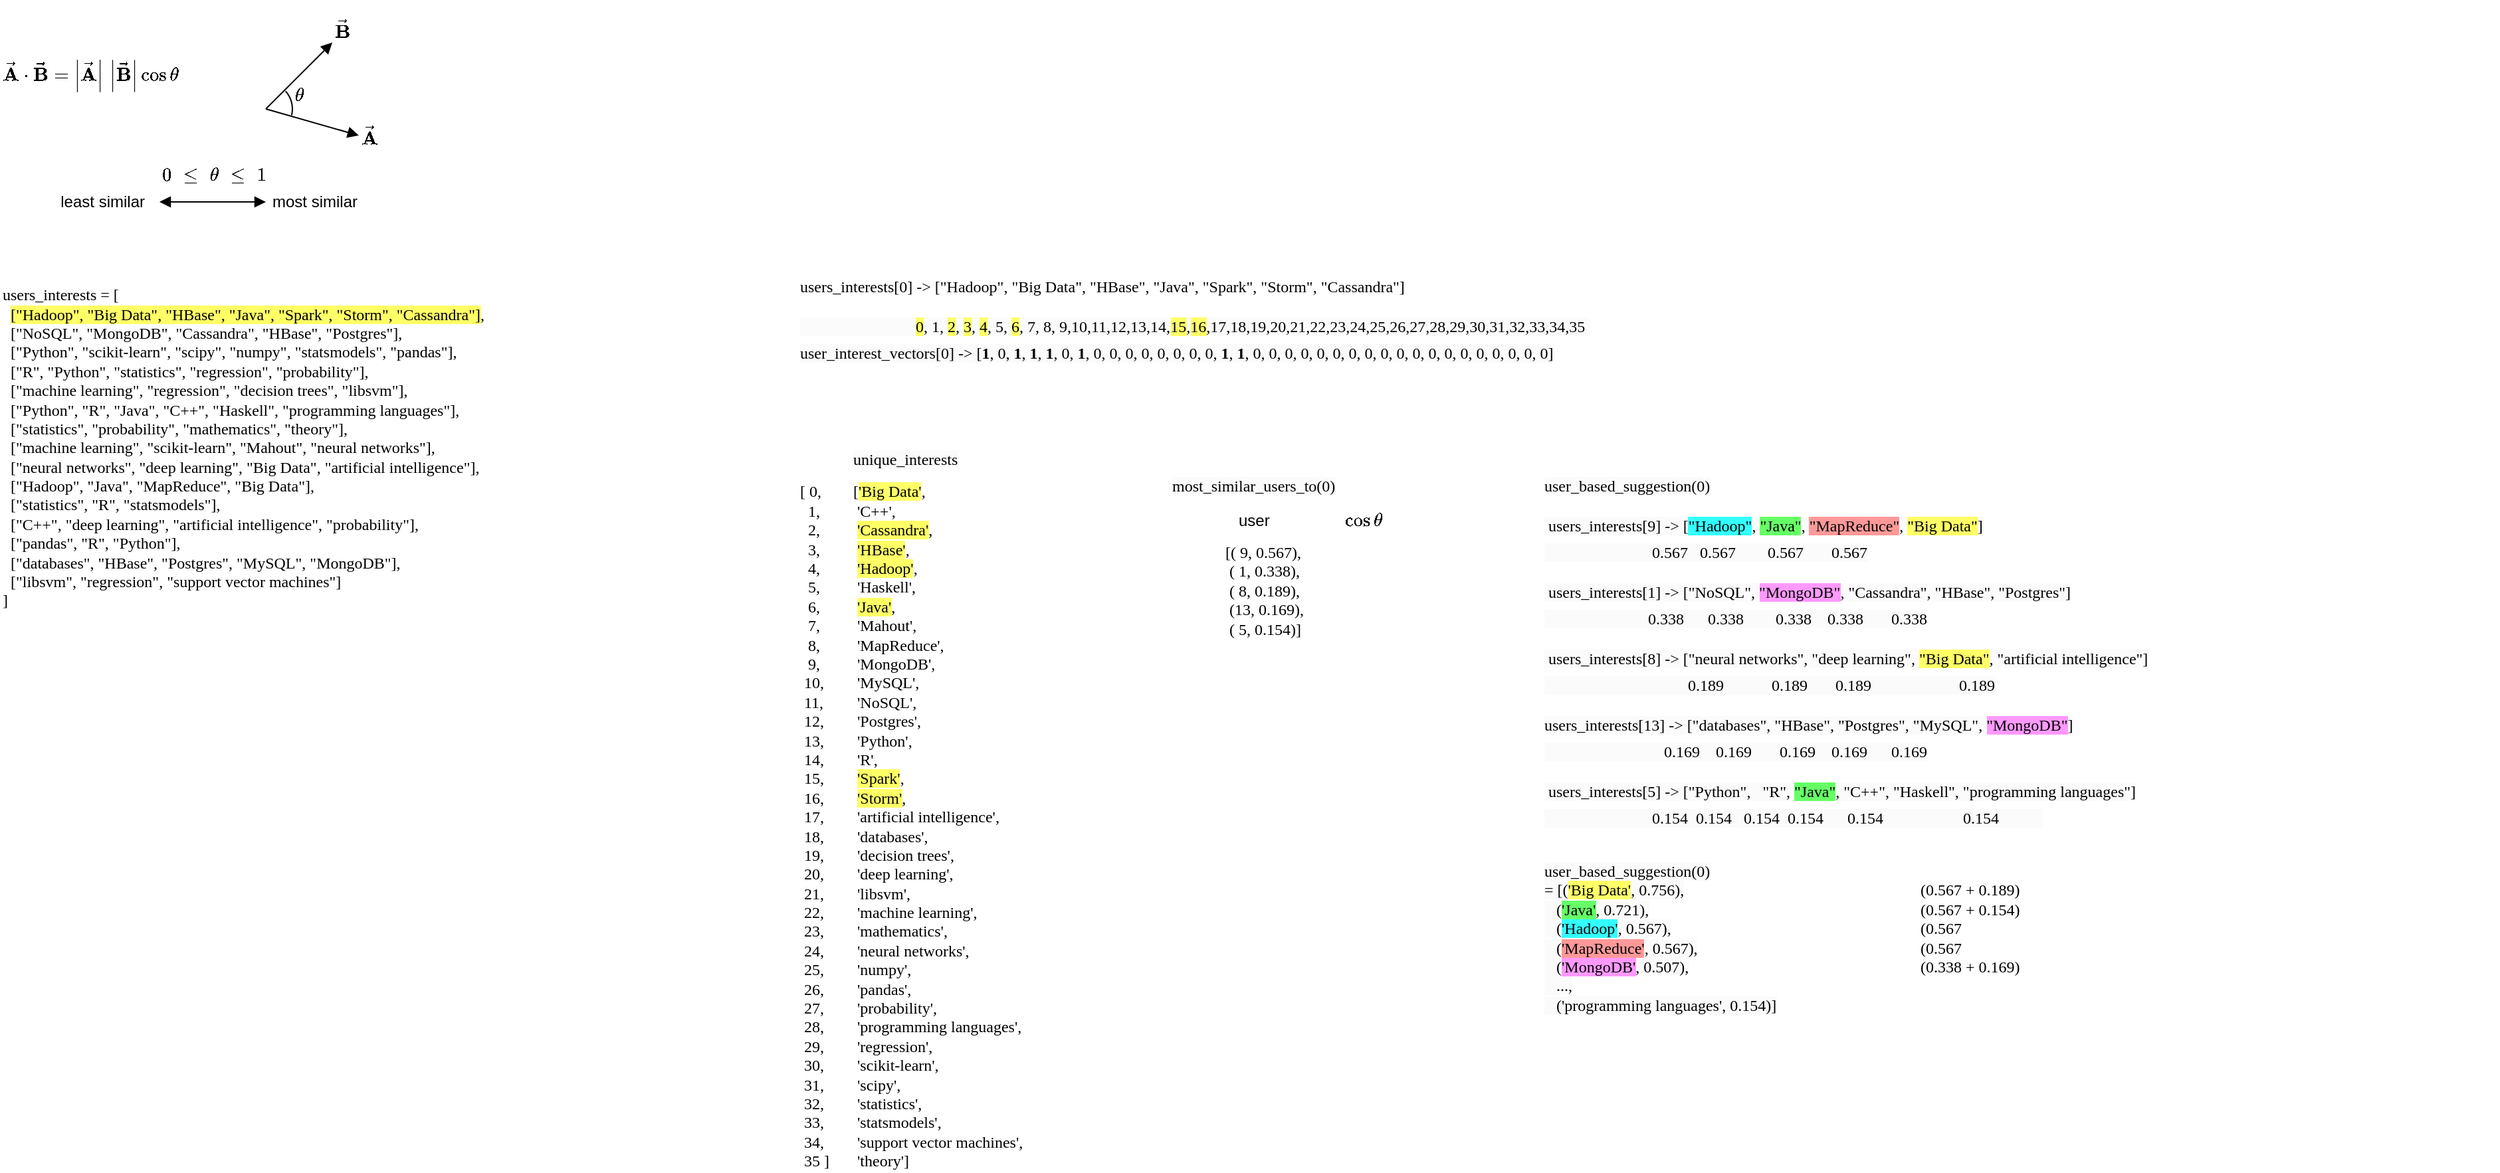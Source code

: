 <mxfile version="24.2.5" type="device">
  <diagram name="Page-1" id="ys5TVZ7v5XsKSyoQzVE-">
    <mxGraphModel dx="989" dy="1746" grid="1" gridSize="10" guides="1" tooltips="1" connect="1" arrows="1" fold="1" page="1" pageScale="1" pageWidth="827" pageHeight="1169" math="1" shadow="0">
      <root>
        <mxCell id="0" />
        <mxCell id="1" parent="0" />
        <mxCell id="va03gOYCG1l0plrIrzYN-1" value="\[&lt;br&gt;&amp;nbsp; \vec{\mathbf{A}}&amp;nbsp;\cdot \vec{\mathbf{B}}&lt;br&gt;&amp;nbsp; = \left|\vec{\mathbf{A}}\right| \,&lt;br&gt;&amp;nbsp; &amp;nbsp; &amp;nbsp;\left|\vec{\mathbf{B}}\right| \cos{\theta}&lt;br&gt;\]" style="text;html=1;align=left;verticalAlign=middle;rounded=0;" vertex="1" parent="1">
          <mxGeometry x="40" y="40" width="190" height="30" as="geometry" />
        </mxCell>
        <mxCell id="va03gOYCG1l0plrIrzYN-2" value="" style="endArrow=block;html=1;rounded=0;endFill=1;" edge="1" parent="1">
          <mxGeometry width="50" height="50" relative="1" as="geometry">
            <mxPoint x="240" y="80" as="sourcePoint" />
            <mxPoint x="290" y="30" as="targetPoint" />
          </mxGeometry>
        </mxCell>
        <mxCell id="va03gOYCG1l0plrIrzYN-3" value="" style="endArrow=block;html=1;rounded=0;endFill=1;" edge="1" parent="1">
          <mxGeometry width="50" height="50" relative="1" as="geometry">
            <mxPoint x="240" y="80" as="sourcePoint" />
            <mxPoint x="310" y="100" as="targetPoint" />
          </mxGeometry>
        </mxCell>
        <mxCell id="va03gOYCG1l0plrIrzYN-4" value="\[&lt;br&gt;&amp;nbsp; \vec{\mathbf{A}}&amp;nbsp;&lt;br&gt;\]" style="text;html=1;align=left;verticalAlign=middle;rounded=0;" vertex="1" parent="1">
          <mxGeometry x="310" y="90" width="20" height="20" as="geometry" />
        </mxCell>
        <mxCell id="va03gOYCG1l0plrIrzYN-5" value="\[&lt;br&gt;&amp;nbsp; \vec{\mathbf{B}}&amp;nbsp;&lt;br&gt;\]" style="text;html=1;align=left;verticalAlign=middle;rounded=0;" vertex="1" parent="1">
          <mxGeometry x="290" y="10" width="20" height="20" as="geometry" />
        </mxCell>
        <mxCell id="va03gOYCG1l0plrIrzYN-6" value="" style="verticalLabelPosition=bottom;verticalAlign=top;html=1;shape=mxgraph.basic.arc;startAngle=0.133;endAngle=0.288;" vertex="1" parent="1">
          <mxGeometry x="220" y="60" width="40" height="40" as="geometry" />
        </mxCell>
        <mxCell id="va03gOYCG1l0plrIrzYN-7" value="\[&lt;br&gt;&amp;nbsp; \theta&amp;nbsp;&lt;br&gt;\]" style="text;html=1;align=left;verticalAlign=middle;rounded=0;" vertex="1" parent="1">
          <mxGeometry x="260" y="60" width="10" height="20" as="geometry" />
        </mxCell>
        <mxCell id="va03gOYCG1l0plrIrzYN-8" value="\[&lt;br&gt;&amp;nbsp; 0 \,\,\leq \,\, \theta \,\, \leq \,\, 1&amp;nbsp;&lt;br&gt;\]" style="text;html=1;align=left;verticalAlign=middle;rounded=0;" vertex="1" parent="1">
          <mxGeometry x="160" y="120" width="70" height="20" as="geometry" />
        </mxCell>
        <mxCell id="va03gOYCG1l0plrIrzYN-10" value="" style="endArrow=block;html=1;rounded=0;endFill=1;startArrow=block;startFill=1;" edge="1" parent="1">
          <mxGeometry width="50" height="50" relative="1" as="geometry">
            <mxPoint x="160" y="150" as="sourcePoint" />
            <mxPoint x="240" y="150" as="targetPoint" />
          </mxGeometry>
        </mxCell>
        <mxCell id="va03gOYCG1l0plrIrzYN-11" value="least similar" style="text;html=1;align=right;verticalAlign=middle;rounded=0;" vertex="1" parent="1">
          <mxGeometry x="80" y="140" width="70" height="20" as="geometry" />
        </mxCell>
        <mxCell id="va03gOYCG1l0plrIrzYN-12" value="most similar" style="text;html=1;align=right;verticalAlign=middle;rounded=0;" vertex="1" parent="1">
          <mxGeometry x="240" y="140" width="70" height="20" as="geometry" />
        </mxCell>
        <mxCell id="va03gOYCG1l0plrIrzYN-14" value="&lt;div&gt;&lt;font face=&quot;Roboto Mono&quot;&gt;users_interests = [&lt;/font&gt;&lt;/div&gt;&lt;div&gt;&lt;font face=&quot;Roboto Mono&quot;&gt;&amp;nbsp; &lt;span style=&quot;background-color: rgb(255, 255, 102);&quot;&gt;[&quot;Hadoop&quot;, &quot;Big Data&quot;, &quot;HBase&quot;, &quot;Java&quot;, &quot;Spark&quot;, &quot;Storm&quot;, &quot;Cassandra&quot;]&lt;/span&gt;,&lt;/font&gt;&lt;/div&gt;&lt;div&gt;&lt;font face=&quot;Roboto Mono&quot;&gt;&amp;nbsp; [&quot;NoSQL&quot;, &quot;MongoDB&quot;, &quot;Cassandra&quot;, &quot;HBase&quot;, &quot;Postgres&quot;],&lt;/font&gt;&lt;/div&gt;&lt;div&gt;&lt;font face=&quot;Roboto Mono&quot;&gt;&amp;nbsp; [&quot;Python&quot;, &quot;scikit-learn&quot;, &quot;scipy&quot;, &quot;numpy&quot;, &quot;statsmodels&quot;, &quot;pandas&quot;],&lt;/font&gt;&lt;/div&gt;&lt;div&gt;&lt;font face=&quot;Roboto Mono&quot;&gt;&amp;nbsp; [&quot;R&quot;, &quot;Python&quot;, &quot;statistics&quot;, &quot;regression&quot;, &quot;probability&quot;],&lt;/font&gt;&lt;/div&gt;&lt;div&gt;&lt;font face=&quot;Roboto Mono&quot;&gt;&amp;nbsp; [&quot;machine learning&quot;, &quot;regression&quot;, &quot;decision trees&quot;, &quot;libsvm&quot;],&lt;/font&gt;&lt;/div&gt;&lt;div&gt;&lt;font face=&quot;Roboto Mono&quot;&gt;&amp;nbsp; [&quot;Python&quot;, &quot;R&quot;, &quot;Java&quot;, &quot;C++&quot;, &quot;Haskell&quot;, &quot;programming languages&quot;],&lt;/font&gt;&lt;/div&gt;&lt;div&gt;&lt;font face=&quot;Roboto Mono&quot;&gt;&amp;nbsp; [&quot;statistics&quot;, &quot;probability&quot;, &quot;mathematics&quot;, &quot;theory&quot;],&lt;/font&gt;&lt;/div&gt;&lt;div&gt;&lt;font face=&quot;Roboto Mono&quot;&gt;&amp;nbsp; [&quot;machine learning&quot;, &quot;scikit-learn&quot;, &quot;Mahout&quot;, &quot;neural networks&quot;],&lt;/font&gt;&lt;/div&gt;&lt;div&gt;&lt;font face=&quot;Roboto Mono&quot;&gt;&amp;nbsp; [&quot;neural networks&quot;, &quot;deep learning&quot;, &quot;Big Data&quot;, &quot;artificial intelligence&quot;],&lt;/font&gt;&lt;/div&gt;&lt;div&gt;&lt;font face=&quot;Roboto Mono&quot;&gt;&amp;nbsp; [&quot;Hadoop&quot;, &quot;Java&quot;, &quot;MapReduce&quot;, &quot;Big Data&quot;],&lt;/font&gt;&lt;/div&gt;&lt;div&gt;&lt;font face=&quot;Roboto Mono&quot;&gt;&amp;nbsp; [&quot;statistics&quot;, &quot;R&quot;, &quot;statsmodels&quot;],&lt;/font&gt;&lt;/div&gt;&lt;div&gt;&lt;font face=&quot;Roboto Mono&quot;&gt;&amp;nbsp; [&quot;C++&quot;, &quot;deep learning&quot;, &quot;artificial intelligence&quot;, &quot;probability&quot;],&lt;/font&gt;&lt;/div&gt;&lt;div&gt;&lt;font face=&quot;Roboto Mono&quot;&gt;&amp;nbsp; [&quot;pandas&quot;, &quot;R&quot;, &quot;Python&quot;],&lt;/font&gt;&lt;/div&gt;&lt;div&gt;&lt;font face=&quot;Roboto Mono&quot;&gt;&amp;nbsp; [&quot;databases&quot;, &quot;HBase&quot;, &quot;Postgres&quot;, &quot;MySQL&quot;, &quot;MongoDB&quot;],&lt;/font&gt;&lt;/div&gt;&lt;div&gt;&lt;font face=&quot;Roboto Mono&quot;&gt;&amp;nbsp; [&quot;libsvm&quot;, &quot;regression&quot;, &quot;support vector machines&quot;]&lt;/font&gt;&lt;/div&gt;&lt;div&gt;&lt;font face=&quot;Roboto Mono&quot;&gt;]&lt;/font&gt;&lt;/div&gt;" style="text;html=1;align=left;verticalAlign=middle;rounded=0;" vertex="1" parent="1">
          <mxGeometry x="40" y="200" width="570" height="270" as="geometry" />
        </mxCell>
        <mxCell id="va03gOYCG1l0plrIrzYN-15" value="&lt;div style=&quot;forced-color-adjust: none; color: rgb(0, 0, 0); font-family: Helvetica; font-size: 12px; font-style: normal; font-variant-ligatures: normal; font-variant-caps: normal; font-weight: 400; letter-spacing: normal; orphans: 2; text-align: left; text-indent: 0px; text-transform: none; widows: 2; word-spacing: 0px; -webkit-text-stroke-width: 0px; white-space: nowrap; text-decoration-thickness: initial; text-decoration-style: initial; text-decoration-color: initial;&quot;&gt;&lt;font face=&quot;Roboto Mono&quot; style=&quot;forced-color-adjust: none;&quot;&gt;users_interests[0] -&amp;gt; [&quot;Hadoop&quot;, &quot;Big Data&quot;, &quot;HBase&quot;, &quot;Java&quot;, &quot;Spark&quot;, &quot;Storm&quot;, &quot;Cassandra&quot;]&lt;/font&gt;&lt;/div&gt;" style="text;whiteSpace=wrap;html=1;" vertex="1" parent="1">
          <mxGeometry x="640" y="200" width="680" height="30" as="geometry" />
        </mxCell>
        <mxCell id="va03gOYCG1l0plrIrzYN-19" value="&lt;div&gt;[&lt;span style=&quot;background-color: rgb(255, 255, 102);&quot;&gt;&#39;Big Data&#39;&lt;/span&gt;,&lt;/div&gt;&lt;div&gt;&lt;span style=&quot;background-color: initial;&quot;&gt;&amp;nbsp;&#39;C++&#39;,&lt;/span&gt;&lt;/div&gt;&lt;div&gt;&lt;span style=&quot;background-color: initial;&quot;&gt;&amp;nbsp;&lt;/span&gt;&lt;span style=&quot;background-color: rgb(255, 255, 102);&quot;&gt;&#39;Cassandra&#39;&lt;/span&gt;&lt;span style=&quot;background-color: initial;&quot;&gt;,&amp;nbsp;&lt;/span&gt;&lt;/div&gt;&lt;div&gt;&lt;span style=&quot;background-color: initial;&quot;&gt;&amp;nbsp;&lt;/span&gt;&lt;span style=&quot;background-color: rgb(255, 255, 102);&quot;&gt;&#39;HBase&#39;&lt;/span&gt;&lt;span style=&quot;background-color: initial;&quot;&gt;,&lt;/span&gt;&lt;/div&gt;&lt;div&gt;&lt;span style=&quot;background-color: initial;&quot;&gt;&amp;nbsp;&lt;/span&gt;&lt;span style=&quot;background-color: rgb(255, 255, 102);&quot;&gt;&#39;Hadoop&#39;&lt;/span&gt;&lt;span style=&quot;background-color: initial;&quot;&gt;,&lt;/span&gt;&lt;/div&gt;&lt;div&gt;&lt;span style=&quot;background-color: initial;&quot;&gt;&amp;nbsp;&#39;Haskell&#39;,&amp;nbsp;&lt;/span&gt;&lt;/div&gt;&lt;div&gt;&lt;span style=&quot;background-color: initial;&quot;&gt;&amp;nbsp;&lt;/span&gt;&lt;span style=&quot;background-color: rgb(255, 255, 102);&quot;&gt;&#39;Java&#39;&lt;/span&gt;&lt;span style=&quot;background-color: initial;&quot;&gt;,&amp;nbsp;&lt;/span&gt;&lt;/div&gt;&lt;div&gt;&lt;span style=&quot;background-color: initial;&quot;&gt;&amp;nbsp;&#39;Mahout&#39;,&amp;nbsp;&lt;/span&gt;&lt;/div&gt;&lt;div&gt;&lt;span style=&quot;background-color: initial;&quot;&gt;&amp;nbsp;&#39;MapReduce&#39;,&amp;nbsp;&lt;/span&gt;&lt;/div&gt;&lt;div&gt;&lt;span style=&quot;background-color: initial;&quot;&gt;&amp;nbsp;&#39;MongoDB&#39;,&amp;nbsp;&lt;/span&gt;&lt;/div&gt;&lt;div&gt;&lt;span style=&quot;background-color: initial;&quot;&gt;&amp;nbsp;&#39;MySQL&#39;,&amp;nbsp;&lt;/span&gt;&lt;/div&gt;&lt;div&gt;&lt;span style=&quot;background-color: initial;&quot;&gt;&amp;nbsp;&#39;NoSQL&#39;,&amp;nbsp;&lt;/span&gt;&lt;/div&gt;&lt;div&gt;&lt;span style=&quot;background-color: initial;&quot;&gt;&amp;nbsp;&#39;Postgres&#39;,&amp;nbsp;&lt;/span&gt;&lt;/div&gt;&lt;div&gt;&lt;span style=&quot;background-color: initial;&quot;&gt;&amp;nbsp;&#39;Python&#39;,&amp;nbsp;&lt;/span&gt;&lt;/div&gt;&lt;div&gt;&lt;span style=&quot;background-color: initial;&quot;&gt;&amp;nbsp;&#39;R&#39;,&amp;nbsp;&lt;/span&gt;&lt;/div&gt;&lt;div&gt;&lt;span style=&quot;background-color: initial;&quot;&gt;&amp;nbsp;&lt;/span&gt;&lt;span style=&quot;background-color: rgb(255, 255, 102);&quot;&gt;&#39;Spark&#39;&lt;/span&gt;&lt;span style=&quot;background-color: initial;&quot;&gt;,&amp;nbsp;&lt;/span&gt;&lt;/div&gt;&lt;div&gt;&lt;span style=&quot;background-color: initial;&quot;&gt;&amp;nbsp;&lt;/span&gt;&lt;span style=&quot;background-color: rgb(255, 255, 102);&quot;&gt;&#39;Storm&#39;&lt;/span&gt;&lt;span style=&quot;background-color: initial;&quot;&gt;,&amp;nbsp;&lt;/span&gt;&lt;/div&gt;&lt;div&gt;&lt;span style=&quot;background-color: initial;&quot;&gt;&amp;nbsp;&#39;artificial intelligence&#39;,&amp;nbsp;&lt;/span&gt;&lt;/div&gt;&lt;div&gt;&lt;span style=&quot;background-color: initial;&quot;&gt;&amp;nbsp;&#39;databases&#39;,&amp;nbsp;&lt;/span&gt;&lt;/div&gt;&lt;div&gt;&lt;span style=&quot;background-color: initial;&quot;&gt;&amp;nbsp;&#39;decision trees&#39;,&amp;nbsp;&lt;/span&gt;&lt;/div&gt;&lt;div&gt;&lt;span style=&quot;background-color: initial;&quot;&gt;&amp;nbsp;&#39;deep learning&#39;,&amp;nbsp;&lt;/span&gt;&lt;/div&gt;&lt;div&gt;&lt;span style=&quot;background-color: initial;&quot;&gt;&amp;nbsp;&#39;libsvm&#39;,&amp;nbsp;&lt;/span&gt;&lt;/div&gt;&lt;div&gt;&lt;span style=&quot;background-color: initial;&quot;&gt;&amp;nbsp;&#39;machine learning&#39;,&amp;nbsp;&lt;/span&gt;&lt;/div&gt;&lt;div&gt;&lt;span style=&quot;background-color: initial;&quot;&gt;&amp;nbsp;&#39;mathematics&#39;,&amp;nbsp;&lt;/span&gt;&lt;/div&gt;&lt;div&gt;&lt;span style=&quot;background-color: initial;&quot;&gt;&amp;nbsp;&#39;neural networks&#39;,&amp;nbsp;&lt;/span&gt;&lt;/div&gt;&lt;div&gt;&lt;span style=&quot;background-color: initial;&quot;&gt;&amp;nbsp;&#39;numpy&#39;,&amp;nbsp;&lt;/span&gt;&lt;/div&gt;&lt;div&gt;&lt;span style=&quot;background-color: initial;&quot;&gt;&amp;nbsp;&#39;pandas&#39;,&amp;nbsp;&lt;/span&gt;&lt;/div&gt;&lt;div&gt;&lt;span style=&quot;background-color: initial;&quot;&gt;&amp;nbsp;&#39;probability&#39;,&amp;nbsp;&lt;/span&gt;&lt;/div&gt;&lt;div&gt;&lt;span style=&quot;background-color: initial;&quot;&gt;&amp;nbsp;&#39;programming languages&#39;,&amp;nbsp;&lt;/span&gt;&lt;/div&gt;&lt;div&gt;&lt;span style=&quot;background-color: initial;&quot;&gt;&amp;nbsp;&#39;regression&#39;,&amp;nbsp;&lt;/span&gt;&lt;/div&gt;&lt;div&gt;&lt;span style=&quot;background-color: initial;&quot;&gt;&amp;nbsp;&#39;scikit-learn&#39;,&amp;nbsp;&lt;/span&gt;&lt;/div&gt;&lt;div&gt;&lt;span style=&quot;background-color: initial;&quot;&gt;&amp;nbsp;&#39;scipy&#39;,&amp;nbsp;&lt;/span&gt;&lt;/div&gt;&lt;div&gt;&lt;span style=&quot;background-color: initial;&quot;&gt;&amp;nbsp;&#39;statistics&#39;,&amp;nbsp;&lt;/span&gt;&lt;/div&gt;&lt;div&gt;&lt;span style=&quot;background-color: initial;&quot;&gt;&amp;nbsp;&#39;statsmodels&#39;,&amp;nbsp;&lt;/span&gt;&lt;/div&gt;&lt;div&gt;&lt;span style=&quot;background-color: initial;&quot;&gt;&amp;nbsp;&#39;support vector machines&#39;,&amp;nbsp;&lt;/span&gt;&lt;/div&gt;&lt;div&gt;&lt;span style=&quot;background-color: initial;&quot;&gt;&amp;nbsp;&#39;theory&#39;]&lt;/span&gt;&lt;/div&gt;" style="text;html=1;align=left;verticalAlign=middle;rounded=0;fontFamily=Roboto Mono;fontSource=https%3A%2F%2Ffonts.googleapis.com%2Fcss%3Ffamily%3DRoboto%2BMono;" vertex="1" parent="1">
          <mxGeometry x="680" y="360" width="200" height="520" as="geometry" />
        </mxCell>
        <mxCell id="va03gOYCG1l0plrIrzYN-20" value="&lt;div&gt;[ 0,&lt;/div&gt;&lt;div&gt;&amp;nbsp; 1,&lt;/div&gt;&lt;div&gt;&amp;nbsp; 2,&lt;/div&gt;&lt;div&gt;&amp;nbsp; 3,&lt;/div&gt;&lt;div&gt;&amp;nbsp; 4,&lt;/div&gt;&lt;div&gt;&amp;nbsp; 5,&lt;/div&gt;&lt;div&gt;&amp;nbsp; 6,&lt;/div&gt;&lt;div&gt;&amp;nbsp; 7,&lt;/div&gt;&lt;div&gt;&amp;nbsp; 8,&lt;/div&gt;&lt;div&gt;&amp;nbsp; 9,&lt;/div&gt;&lt;div&gt;&amp;nbsp;10,&lt;/div&gt;&lt;div&gt;&amp;nbsp;11,&lt;/div&gt;&lt;div&gt;&amp;nbsp;12,&lt;/div&gt;&lt;div&gt;&amp;nbsp;13,&lt;/div&gt;&lt;div&gt;&amp;nbsp;14,&lt;/div&gt;&lt;div&gt;&amp;nbsp;15,&lt;/div&gt;&lt;div&gt;&amp;nbsp;16,&lt;/div&gt;&lt;div&gt;&amp;nbsp;17,&lt;/div&gt;&lt;div&gt;&amp;nbsp;18,&lt;/div&gt;&lt;div&gt;&amp;nbsp;19,&lt;/div&gt;&lt;div&gt;&amp;nbsp;20,&lt;/div&gt;&lt;div&gt;&amp;nbsp;21,&lt;/div&gt;&lt;div&gt;&amp;nbsp;22,&lt;/div&gt;&lt;div&gt;&amp;nbsp;23,&lt;/div&gt;&lt;div&gt;&amp;nbsp;24,&lt;/div&gt;&lt;div&gt;&amp;nbsp;25,&lt;/div&gt;&lt;div&gt;&amp;nbsp;26,&lt;/div&gt;&lt;div&gt;&amp;nbsp;27,&lt;/div&gt;&lt;div&gt;&amp;nbsp;28,&lt;/div&gt;&lt;div&gt;&amp;nbsp;29,&lt;/div&gt;&lt;div&gt;&amp;nbsp;30,&lt;/div&gt;&lt;div&gt;&amp;nbsp;31,&lt;/div&gt;&lt;div&gt;&amp;nbsp;32,&lt;/div&gt;&lt;div&gt;&amp;nbsp;33,&lt;/div&gt;&lt;div&gt;&amp;nbsp;34,&lt;/div&gt;&lt;div&gt;&amp;nbsp;35 ]&lt;/div&gt;" style="text;html=1;align=left;verticalAlign=middle;whiteSpace=wrap;rounded=0;fontFamily=Roboto Mono;fontSource=https%3A%2F%2Ffonts.googleapis.com%2Fcss%3Ffamily%3DRoboto%2BMono;" vertex="1" parent="1">
          <mxGeometry x="640" y="360" width="40" height="520" as="geometry" />
        </mxCell>
        <mxCell id="va03gOYCG1l0plrIrzYN-21" value="&lt;div style=&quot;forced-color-adjust: none; color: rgb(0, 0, 0); font-family: Helvetica; font-size: 12px; font-style: normal; font-variant-ligatures: normal; font-variant-caps: normal; letter-spacing: normal; orphans: 2; text-align: left; text-indent: 0px; text-transform: none; widows: 2; word-spacing: 0px; -webkit-text-stroke-width: 0px; white-space: nowrap; background-color: rgb(251, 251, 251); text-decoration-thickness: initial; text-decoration-style: initial; text-decoration-color: initial;&quot;&gt;&lt;font face=&quot;Roboto Mono&quot; style=&quot;forced-color-adjust: none;&quot;&gt;user_interest_vectors[0] -&amp;gt; [&lt;b&gt;1&lt;/b&gt;, 0, &lt;b&gt;1&lt;/b&gt;, &lt;b&gt;1&lt;/b&gt;, &lt;b&gt;1&lt;/b&gt;, 0, &lt;b&gt;1&lt;/b&gt;, 0, 0, 0, 0, 0, 0, 0, 0, &lt;b&gt;1&lt;/b&gt;, &lt;b&gt;1&lt;/b&gt;, 0, 0, 0, 0, 0, 0, 0, 0, 0, 0, 0, 0, 0, 0, 0, 0, 0, 0, 0]&lt;/font&gt;&lt;/div&gt;" style="text;whiteSpace=wrap;html=1;" vertex="1" parent="1">
          <mxGeometry x="640" y="250" width="1000" height="30" as="geometry" />
        </mxCell>
        <mxCell id="va03gOYCG1l0plrIrzYN-22" value="&lt;div style=&quot;forced-color-adjust: none; color: rgb(0, 0, 0); font-size: 12px; font-style: normal; font-variant-ligatures: normal; font-variant-caps: normal; font-weight: 400; letter-spacing: normal; orphans: 2; text-align: left; text-indent: 0px; text-transform: none; widows: 2; word-spacing: 0px; -webkit-text-stroke-width: 0px; white-space: nowrap; text-decoration-thickness: initial; text-decoration-style: initial; text-decoration-color: initial;&quot;&gt;&lt;font style=&quot;&quot; face=&quot;Roboto Mono&quot;&gt;&lt;span style=&quot;background-color: rgb(251, 251, 251);&quot;&gt;&amp;nbsp; &amp;nbsp; &amp;nbsp; &amp;nbsp; &amp;nbsp; &amp;nbsp; &amp;nbsp; &amp;nbsp; &amp;nbsp; &amp;nbsp; &amp;nbsp; &amp;nbsp; &amp;nbsp; &amp;nbsp; &amp;nbsp;&lt;/span&gt;&lt;span style=&quot;background-color: rgb(255, 255, 102);&quot;&gt;0&lt;/span&gt;&lt;span style=&quot;background-color: rgb(251, 251, 251);&quot;&gt;, 1, &lt;/span&gt;&lt;span style=&quot;background-color: rgb(255, 255, 102);&quot;&gt;2&lt;/span&gt;&lt;span style=&quot;background-color: rgb(251, 251, 251);&quot;&gt;, &lt;/span&gt;&lt;span style=&quot;background-color: rgb(255, 255, 102);&quot;&gt;3&lt;/span&gt;&lt;span style=&quot;background-color: rgb(251, 251, 251);&quot;&gt;, &lt;/span&gt;&lt;span style=&quot;background-color: rgb(255, 255, 102);&quot;&gt;4&lt;/span&gt;&lt;span style=&quot;background-color: rgb(251, 251, 251);&quot;&gt;, 5, &lt;/span&gt;&lt;span style=&quot;background-color: rgb(255, 255, 102);&quot;&gt;6&lt;/span&gt;&lt;span style=&quot;background-color: rgb(251, 251, 251);&quot;&gt;, 7, 8, 9,10,11,12,13,14,&lt;/span&gt;&lt;span style=&quot;background-color: rgb(255, 255, 102);&quot;&gt;15&lt;/span&gt;&lt;span style=&quot;background-color: rgb(251, 251, 251);&quot;&gt;,&lt;/span&gt;&lt;span style=&quot;background-color: rgb(255, 255, 102);&quot;&gt;16&lt;/span&gt;&lt;span style=&quot;background-color: rgb(251, 251, 251);&quot;&gt;,17,18,19,20,21,22,23,24,25,26,27,28,29,30,31,32,33,34,35&amp;nbsp;&lt;/span&gt;&lt;/font&gt;&lt;/div&gt;" style="text;whiteSpace=wrap;html=1;" vertex="1" parent="1">
          <mxGeometry x="640" y="230" width="1000" height="30" as="geometry" />
        </mxCell>
        <mxCell id="va03gOYCG1l0plrIrzYN-23" value="&lt;div style=&quot;forced-color-adjust: none; color: rgb(0, 0, 0); font-family: Helvetica; font-size: 12px; font-style: normal; font-variant-ligatures: normal; font-variant-caps: normal; font-weight: 400; letter-spacing: normal; orphans: 2; text-align: left; text-indent: 0px; text-transform: none; widows: 2; word-spacing: 0px; -webkit-text-stroke-width: 0px; white-space: nowrap; background-color: rgb(251, 251, 251); text-decoration-thickness: initial; text-decoration-style: initial; text-decoration-color: initial;&quot;&gt;&lt;font face=&quot;Roboto Mono&quot; style=&quot;forced-color-adjust: none;&quot;&gt;unique_interests&lt;/font&gt;&lt;/div&gt;" style="text;whiteSpace=wrap;html=1;" vertex="1" parent="1">
          <mxGeometry x="680" y="330" width="130" height="30" as="geometry" />
        </mxCell>
        <mxCell id="va03gOYCG1l0plrIrzYN-24" value="&lt;div style=&quot;forced-color-adjust: none; color: rgb(0, 0, 0); font-family: Helvetica; font-size: 12px; font-style: normal; font-variant-ligatures: normal; font-variant-caps: normal; font-weight: 400; letter-spacing: normal; orphans: 2; text-align: left; text-indent: 0px; text-transform: none; widows: 2; word-spacing: 0px; -webkit-text-stroke-width: 0px; white-space: nowrap; background-color: rgb(251, 251, 251); text-decoration-thickness: initial; text-decoration-style: initial; text-decoration-color: initial;&quot;&gt;&lt;font face=&quot;Roboto Mono&quot; style=&quot;forced-color-adjust: none;&quot;&gt;most_similar_users_to(0)&lt;/font&gt;&lt;/div&gt;" style="text;whiteSpace=wrap;html=1;" vertex="1" parent="1">
          <mxGeometry x="920" y="350" width="180" height="30" as="geometry" />
        </mxCell>
        <mxCell id="va03gOYCG1l0plrIrzYN-27" value="&lt;div style=&quot;forced-color-adjust: none; color: rgb(0, 0, 0); font-size: 12px; font-style: normal; font-variant-ligatures: normal; font-variant-caps: normal; font-weight: 400; letter-spacing: normal; orphans: 2; text-align: left; text-indent: 0px; text-transform: none; widows: 2; word-spacing: 0px; -webkit-text-stroke-width: 0px; white-space: nowrap; text-decoration-thickness: initial; text-decoration-style: initial; text-decoration-color: initial;&quot;&gt;&lt;div style=&quot;&quot;&gt;&lt;font style=&quot;&quot; face=&quot;Roboto Mono&quot;&gt;[( 9, 0.567),&lt;/font&gt;&lt;/div&gt;&lt;div style=&quot;&quot;&gt;&lt;font face=&quot;Roboto Mono&quot;&gt;&amp;nbsp;( 1, 0.338),&lt;/font&gt;&lt;/div&gt;&lt;div style=&quot;&quot;&gt;&lt;font face=&quot;Roboto Mono&quot;&gt;&amp;nbsp;( 8, 0.189),&lt;/font&gt;&lt;/div&gt;&lt;div style=&quot;&quot;&gt;&lt;font face=&quot;Roboto Mono&quot;&gt;&amp;nbsp;(13, 0.169),&lt;/font&gt;&lt;/div&gt;&lt;div style=&quot;&quot;&gt;&lt;font style=&quot;&quot; face=&quot;Roboto Mono&quot;&gt;&amp;nbsp;( 5, 0.154)]&lt;/font&gt;&lt;/div&gt;&lt;/div&gt;" style="text;whiteSpace=wrap;html=1;" vertex="1" parent="1">
          <mxGeometry x="960" y="400" width="200" height="90" as="geometry" />
        </mxCell>
        <mxCell id="va03gOYCG1l0plrIrzYN-28" value="\(\cos{\theta}\)" style="text;html=1;align=left;verticalAlign=middle;rounded=0;" vertex="1" parent="1">
          <mxGeometry x="1050" y="380" width="40" height="20" as="geometry" />
        </mxCell>
        <mxCell id="va03gOYCG1l0plrIrzYN-29" value="user" style="text;html=1;align=left;verticalAlign=middle;rounded=0;" vertex="1" parent="1">
          <mxGeometry x="970" y="380" width="30" height="20" as="geometry" />
        </mxCell>
        <mxCell id="va03gOYCG1l0plrIrzYN-30" value="&lt;div style=&quot;forced-color-adjust: none; color: rgb(0, 0, 0); font-family: Helvetica; font-size: 12px; font-style: normal; font-variant-ligatures: normal; font-variant-caps: normal; font-weight: 400; letter-spacing: normal; orphans: 2; text-align: left; text-indent: 0px; text-transform: none; widows: 2; word-spacing: 0px; -webkit-text-stroke-width: 0px; white-space: nowrap; background-color: rgb(251, 251, 251); text-decoration-thickness: initial; text-decoration-style: initial; text-decoration-color: initial;&quot;&gt;&lt;font face=&quot;Roboto Mono&quot; style=&quot;forced-color-adjust: none;&quot;&gt;user_based_suggestion(0)&lt;/font&gt;&lt;/div&gt;" style="text;whiteSpace=wrap;html=1;" vertex="1" parent="1">
          <mxGeometry x="1200" y="350" width="180" height="30" as="geometry" />
        </mxCell>
        <mxCell id="va03gOYCG1l0plrIrzYN-31" value="&lt;div style=&quot;forced-color-adjust: none; color: rgb(0, 0, 0); font-family: Helvetica; font-size: 12px; font-style: normal; font-variant-ligatures: normal; font-variant-caps: normal; font-weight: 400; letter-spacing: normal; orphans: 2; text-align: left; text-indent: 0px; text-transform: none; widows: 2; word-spacing: 0px; -webkit-text-stroke-width: 0px; white-space: nowrap; text-decoration-thickness: initial; text-decoration-style: initial; text-decoration-color: initial;&quot;&gt;&lt;font face=&quot;Roboto Mono&quot; style=&quot;forced-color-adjust: none;&quot;&gt;&lt;span style=&quot;background-color: rgb(251, 251, 251);&quot;&gt;&amp;nbsp;users_interests[9] -&amp;gt; [&lt;/span&gt;&lt;span style=&quot;background-color: rgb(51, 255, 255);&quot;&gt;&quot;Hadoop&quot;&lt;/span&gt;&lt;span style=&quot;background-color: rgb(251, 251, 251);&quot;&gt;, &lt;/span&gt;&lt;span style=&quot;background-color: rgb(102, 255, 102);&quot;&gt;&quot;Java&quot;&lt;/span&gt;&lt;span style=&quot;background-color: rgb(251, 251, 251);&quot;&gt;, &lt;/span&gt;&lt;span style=&quot;background-color: rgb(255, 153, 153);&quot;&gt;&quot;MapReduce&quot;&lt;/span&gt;&lt;span style=&quot;background-color: rgb(251, 251, 251);&quot;&gt;, &lt;/span&gt;&lt;span style=&quot;background-color: rgb(255, 255, 102);&quot;&gt;&quot;Big Data&quot;&lt;/span&gt;&lt;span style=&quot;background-color: rgb(251, 251, 251);&quot;&gt;]&lt;/span&gt;&lt;/font&gt;&lt;/div&gt;" style="text;whiteSpace=wrap;html=1;" vertex="1" parent="1">
          <mxGeometry x="1200" y="380" width="480" height="30" as="geometry" />
        </mxCell>
        <mxCell id="va03gOYCG1l0plrIrzYN-32" value="&lt;div style=&quot;forced-color-adjust: none; color: rgb(0, 0, 0); font-size: 12px; font-style: normal; font-variant-ligatures: normal; font-variant-caps: normal; font-weight: 400; letter-spacing: normal; orphans: 2; text-align: left; text-indent: 0px; text-transform: none; widows: 2; word-spacing: 0px; -webkit-text-stroke-width: 0px; white-space: nowrap; background-color: rgb(251, 251, 251); text-decoration-thickness: initial; text-decoration-style: initial; text-decoration-color: initial;&quot;&gt;&lt;font face=&quot;Roboto Mono&quot;&gt;&amp;nbsp; &amp;nbsp; &amp;nbsp; &amp;nbsp; &amp;nbsp; &amp;nbsp; &amp;nbsp; &amp;nbsp; &amp;nbsp; &amp;nbsp; &amp;nbsp; &amp;nbsp; &amp;nbsp; &amp;nbsp;0.567&amp;nbsp; &amp;nbsp;0.567&amp;nbsp; &amp;nbsp; &amp;nbsp; &amp;nbsp; 0.567&amp;nbsp; &amp;nbsp; &amp;nbsp; &amp;nbsp;0.567&lt;/font&gt;&lt;/div&gt;" style="text;whiteSpace=wrap;html=1;" vertex="1" parent="1">
          <mxGeometry x="1200" y="400" width="480" height="30" as="geometry" />
        </mxCell>
        <mxCell id="va03gOYCG1l0plrIrzYN-33" value="&lt;div style=&quot;forced-color-adjust: none; color: rgb(0, 0, 0); font-family: Helvetica; font-size: 12px; font-style: normal; font-variant-ligatures: normal; font-variant-caps: normal; font-weight: 400; letter-spacing: normal; orphans: 2; text-align: left; text-indent: 0px; text-transform: none; widows: 2; word-spacing: 0px; -webkit-text-stroke-width: 0px; white-space: nowrap; text-decoration-thickness: initial; text-decoration-style: initial; text-decoration-color: initial;&quot;&gt;&lt;font face=&quot;Roboto Mono&quot; style=&quot;forced-color-adjust: none;&quot;&gt;&lt;span style=&quot;background-color: rgb(251, 251, 251);&quot;&gt;&amp;nbsp;users_interests[1] -&amp;gt; [&quot;NoSQL&quot;, &lt;/span&gt;&lt;span style=&quot;background-color: rgb(255, 153, 255);&quot;&gt;&quot;MongoDB&quot;&lt;/span&gt;&lt;span style=&quot;background-color: rgb(251, 251, 251);&quot;&gt;, &quot;Cassandra&quot;, &quot;HBase&quot;, &quot;Postgres&quot;]&lt;/span&gt;&lt;/font&gt;&lt;/div&gt;" style="text;whiteSpace=wrap;html=1;" vertex="1" parent="1">
          <mxGeometry x="1200" y="430" width="560" height="30" as="geometry" />
        </mxCell>
        <mxCell id="va03gOYCG1l0plrIrzYN-34" value="&lt;div style=&quot;forced-color-adjust: none; color: rgb(0, 0, 0); font-size: 12px; font-style: normal; font-variant-ligatures: normal; font-variant-caps: normal; font-weight: 400; letter-spacing: normal; orphans: 2; text-align: left; text-indent: 0px; text-transform: none; widows: 2; word-spacing: 0px; -webkit-text-stroke-width: 0px; white-space: nowrap; background-color: rgb(251, 251, 251); text-decoration-thickness: initial; text-decoration-style: initial; text-decoration-color: initial;&quot;&gt;&lt;font face=&quot;Roboto Mono&quot;&gt;&amp;nbsp; &amp;nbsp; &amp;nbsp; &amp;nbsp; &amp;nbsp; &amp;nbsp; &amp;nbsp; &amp;nbsp; &amp;nbsp; &amp;nbsp; &amp;nbsp; &amp;nbsp; &amp;nbsp; 0.338&amp;nbsp; &amp;nbsp; &amp;nbsp; 0.338&amp;nbsp; &amp;nbsp; &amp;nbsp; &amp;nbsp; 0.338&amp;nbsp; &amp;nbsp; 0.338&amp;nbsp; &amp;nbsp; &amp;nbsp; &amp;nbsp;0.338&lt;/font&gt;&lt;/div&gt;" style="text;whiteSpace=wrap;html=1;" vertex="1" parent="1">
          <mxGeometry x="1200" y="450" width="560" height="30" as="geometry" />
        </mxCell>
        <mxCell id="va03gOYCG1l0plrIrzYN-35" value="&lt;div style=&quot;forced-color-adjust: none; color: rgb(0, 0, 0); font-family: Helvetica; font-size: 12px; font-style: normal; font-variant-ligatures: normal; font-variant-caps: normal; font-weight: 400; letter-spacing: normal; orphans: 2; text-align: left; text-indent: 0px; text-transform: none; widows: 2; word-spacing: 0px; -webkit-text-stroke-width: 0px; white-space: nowrap; text-decoration-thickness: initial; text-decoration-style: initial; text-decoration-color: initial;&quot;&gt;&lt;font face=&quot;Roboto Mono&quot; style=&quot;forced-color-adjust: none;&quot;&gt;&lt;span style=&quot;background-color: rgb(251, 251, 251);&quot;&gt;&amp;nbsp;users_interests[8] -&amp;gt; [&quot;neural networks&quot;, &quot;deep learning&quot;, &lt;/span&gt;&lt;span style=&quot;background-color: rgb(255, 255, 102);&quot;&gt;&quot;Big Data&quot;&lt;/span&gt;&lt;span style=&quot;background-color: rgb(251, 251, 251);&quot;&gt;, &quot;artificial intelligence&quot;]&lt;/span&gt;&lt;/font&gt;&lt;/div&gt;" style="text;whiteSpace=wrap;html=1;" vertex="1" parent="1">
          <mxGeometry x="1200" y="480" width="560" height="30" as="geometry" />
        </mxCell>
        <mxCell id="va03gOYCG1l0plrIrzYN-36" value="&lt;div style=&quot;forced-color-adjust: none; color: rgb(0, 0, 0); font-size: 12px; font-style: normal; font-variant-ligatures: normal; font-variant-caps: normal; font-weight: 400; letter-spacing: normal; orphans: 2; text-align: left; text-indent: 0px; text-transform: none; widows: 2; word-spacing: 0px; -webkit-text-stroke-width: 0px; white-space: nowrap; background-color: rgb(251, 251, 251); text-decoration-thickness: initial; text-decoration-style: initial; text-decoration-color: initial;&quot;&gt;&lt;font face=&quot;Roboto Mono&quot;&gt;&amp;nbsp; &amp;nbsp; &amp;nbsp; &amp;nbsp; &amp;nbsp; &amp;nbsp; &amp;nbsp; &amp;nbsp; &amp;nbsp; &amp;nbsp; &amp;nbsp; &amp;nbsp; &amp;nbsp; &amp;nbsp; &amp;nbsp; &amp;nbsp; &amp;nbsp; &amp;nbsp; 0.189&amp;nbsp; &amp;nbsp; &amp;nbsp; &amp;nbsp; &amp;nbsp; &amp;nbsp; 0.189&amp;nbsp; &amp;nbsp; &amp;nbsp; &amp;nbsp;0.189&amp;nbsp; &amp;nbsp; &amp;nbsp; &amp;nbsp; &amp;nbsp; &amp;nbsp; &amp;nbsp; &amp;nbsp; &amp;nbsp; &amp;nbsp; &amp;nbsp; 0.189&lt;/font&gt;&lt;/div&gt;" style="text;whiteSpace=wrap;html=1;" vertex="1" parent="1">
          <mxGeometry x="1200" y="500" width="720" height="30" as="geometry" />
        </mxCell>
        <mxCell id="va03gOYCG1l0plrIrzYN-37" value="&lt;div style=&quot;forced-color-adjust: none; color: rgb(0, 0, 0); font-family: Helvetica; font-size: 12px; font-style: normal; font-variant-ligatures: normal; font-variant-caps: normal; font-weight: 400; letter-spacing: normal; orphans: 2; text-align: left; text-indent: 0px; text-transform: none; widows: 2; word-spacing: 0px; -webkit-text-stroke-width: 0px; white-space: nowrap; text-decoration-thickness: initial; text-decoration-style: initial; text-decoration-color: initial;&quot;&gt;&lt;font face=&quot;Roboto Mono&quot; style=&quot;forced-color-adjust: none;&quot;&gt;&lt;span style=&quot;background-color: rgb(251, 251, 251);&quot;&gt;users_interests[13] -&amp;gt; [&quot;databases&quot;, &quot;HBase&quot;, &quot;Postgres&quot;, &quot;MySQL&quot;, &lt;/span&gt;&lt;span style=&quot;background-color: rgb(255, 153, 255);&quot;&gt;&quot;MongoDB&quot;&lt;/span&gt;&lt;span style=&quot;background-color: rgb(251, 251, 251);&quot;&gt;]&lt;/span&gt;&lt;/font&gt;&lt;/div&gt;" style="text;whiteSpace=wrap;html=1;" vertex="1" parent="1">
          <mxGeometry x="1200" y="530" width="560" height="30" as="geometry" />
        </mxCell>
        <mxCell id="va03gOYCG1l0plrIrzYN-38" value="&lt;div style=&quot;forced-color-adjust: none; color: rgb(0, 0, 0); font-size: 12px; font-style: normal; font-variant-ligatures: normal; font-variant-caps: normal; font-weight: 400; letter-spacing: normal; orphans: 2; text-align: left; text-indent: 0px; text-transform: none; widows: 2; word-spacing: 0px; -webkit-text-stroke-width: 0px; white-space: nowrap; background-color: rgb(251, 251, 251); text-decoration-thickness: initial; text-decoration-style: initial; text-decoration-color: initial;&quot;&gt;&lt;font face=&quot;Roboto Mono&quot;&gt;&amp;nbsp; &amp;nbsp; &amp;nbsp; &amp;nbsp; &amp;nbsp; &amp;nbsp; &amp;nbsp; &amp;nbsp; &amp;nbsp; &amp;nbsp; &amp;nbsp; &amp;nbsp; &amp;nbsp; &amp;nbsp; &amp;nbsp; 0.169&amp;nbsp; &amp;nbsp; 0.169&amp;nbsp; &amp;nbsp; &amp;nbsp; &amp;nbsp;0.169&amp;nbsp; &amp;nbsp; 0.169&amp;nbsp; &amp;nbsp; &amp;nbsp; 0.169&lt;/font&gt;&lt;/div&gt;" style="text;whiteSpace=wrap;html=1;" vertex="1" parent="1">
          <mxGeometry x="1200" y="550" width="570" height="30" as="geometry" />
        </mxCell>
        <mxCell id="va03gOYCG1l0plrIrzYN-39" value="&lt;div style=&quot;forced-color-adjust: none; color: rgb(0, 0, 0); font-family: Helvetica; font-size: 12px; font-style: normal; font-variant-ligatures: normal; font-variant-caps: normal; font-weight: 400; letter-spacing: normal; orphans: 2; text-align: left; text-indent: 0px; text-transform: none; widows: 2; word-spacing: 0px; -webkit-text-stroke-width: 0px; white-space: nowrap; text-decoration-thickness: initial; text-decoration-style: initial; text-decoration-color: initial;&quot;&gt;&lt;font face=&quot;Roboto Mono&quot; style=&quot;forced-color-adjust: none;&quot;&gt;&lt;span style=&quot;background-color: rgb(251, 251, 251);&quot;&gt;&amp;nbsp;users_interests[5] -&amp;gt; [&quot;Python&quot;,&amp;nbsp; &amp;nbsp;&quot;R&quot;, &lt;/span&gt;&lt;span style=&quot;background-color: rgb(102, 255, 102);&quot;&gt;&quot;Java&quot;&lt;/span&gt;&lt;span style=&quot;background-color: rgb(251, 251, 251);&quot;&gt;, &quot;C++&quot;, &quot;Haskell&quot;, &quot;programming languages&quot;]&lt;/span&gt;&lt;/font&gt;&lt;/div&gt;" style="text;whiteSpace=wrap;html=1;" vertex="1" parent="1">
          <mxGeometry x="1200" y="580" width="650" height="30" as="geometry" />
        </mxCell>
        <mxCell id="va03gOYCG1l0plrIrzYN-40" value="&lt;div style=&quot;forced-color-adjust: none; color: rgb(0, 0, 0); font-size: 12px; font-style: normal; font-variant-ligatures: normal; font-variant-caps: normal; font-weight: 400; letter-spacing: normal; orphans: 2; text-align: left; text-indent: 0px; text-transform: none; widows: 2; word-spacing: 0px; -webkit-text-stroke-width: 0px; white-space: nowrap; background-color: rgb(251, 251, 251); text-decoration-thickness: initial; text-decoration-style: initial; text-decoration-color: initial;&quot;&gt;&lt;font face=&quot;Roboto Mono&quot;&gt;&amp;nbsp; &amp;nbsp; &amp;nbsp; &amp;nbsp; &amp;nbsp; &amp;nbsp; &amp;nbsp; &amp;nbsp; &amp;nbsp; &amp;nbsp; &amp;nbsp; &amp;nbsp; &amp;nbsp; &amp;nbsp;0.154&amp;nbsp; 0.154&amp;nbsp; &amp;nbsp;0.154&amp;nbsp; 0.154&amp;nbsp; &amp;nbsp; &amp;nbsp; 0.154&amp;nbsp; &amp;nbsp; &amp;nbsp; &amp;nbsp; &amp;nbsp; &amp;nbsp; &amp;nbsp; &amp;nbsp; &amp;nbsp; &amp;nbsp; 0.154&amp;nbsp; &amp;nbsp; &amp;nbsp; &amp;nbsp; &amp;nbsp; &amp;nbsp;&lt;/font&gt;&lt;/div&gt;" style="text;whiteSpace=wrap;html=1;" vertex="1" parent="1">
          <mxGeometry x="1200" y="600" width="670" height="30" as="geometry" />
        </mxCell>
        <mxCell id="va03gOYCG1l0plrIrzYN-41" value="&lt;div style=&quot;forced-color-adjust: none; orphans: 2; text-align: left; text-indent: 0px; widows: 2; text-decoration-thickness: initial; text-decoration-style: initial; text-decoration-color: initial; white-space: nowrap; -webkit-text-stroke-width: 0px; word-spacing: 0px; text-transform: none; letter-spacing: normal; font-weight: 400; font-variant-caps: normal; font-variant-ligatures: normal; font-style: normal; font-size: 12px; color: rgb(0, 0, 0); font-family: Helvetica;&quot;&gt;&lt;font face=&quot;Roboto Mono&quot; style=&quot;forced-color-adjust: none;&quot;&gt;&lt;span style=&quot;background-color: rgb(251, 251, 251);&quot;&gt;user_based_suggestion(0)&lt;/span&gt;&lt;br&gt;&lt;span style=&quot;background-color: rgb(251, 251, 251);&quot;&gt;= [(&lt;/span&gt;&lt;span style=&quot;background-color: rgb(255, 255, 102);&quot;&gt;&#39;Big Data&#39;&lt;/span&gt;&lt;span style=&quot;background-color: rgb(251, 251, 251);&quot;&gt;, 0.756),&lt;/span&gt;&lt;br&gt;&lt;span style=&quot;background-color: rgb(251, 251, 251);&quot;&gt;&amp;nbsp; &amp;nbsp;(&lt;/span&gt;&lt;span style=&quot;background-color: rgb(102, 255, 102);&quot;&gt;&#39;Java&#39;&lt;/span&gt;&lt;span style=&quot;background-color: rgb(251, 251, 251);&quot;&gt;, 0.721),&lt;/span&gt;&lt;/font&gt;&lt;/div&gt;&lt;div style=&quot;forced-color-adjust: none; orphans: 2; text-align: left; text-indent: 0px; widows: 2; text-decoration-thickness: initial; text-decoration-style: initial; text-decoration-color: initial; white-space: nowrap; -webkit-text-stroke-width: 0px; word-spacing: 0px; text-transform: none; letter-spacing: normal; font-weight: 400; font-variant-caps: normal; font-variant-ligatures: normal; font-style: normal; font-size: 12px; color: rgb(0, 0, 0); font-family: Helvetica;&quot;&gt;&lt;font face=&quot;Roboto Mono&quot; style=&quot;forced-color-adjust: none;&quot;&gt;&lt;span style=&quot;background-color: rgb(251, 251, 251);&quot;&gt;&amp;nbsp; &amp;nbsp;(&lt;/span&gt;&lt;span style=&quot;background-color: rgb(51, 255, 255);&quot;&gt;&#39;Hadoop&#39;&lt;/span&gt;&lt;span style=&quot;background-color: rgb(251, 251, 251);&quot;&gt;, 0.567),&lt;/span&gt;&lt;br&gt;&lt;span style=&quot;background-color: rgb(251, 251, 251);&quot;&gt;&amp;nbsp; &amp;nbsp;(&lt;/span&gt;&lt;span style=&quot;background-color: rgb(255, 153, 153);&quot;&gt;&#39;MapReduce&#39;&lt;/span&gt;&lt;span style=&quot;background-color: rgb(251, 251, 251);&quot;&gt;, 0.567),&lt;/span&gt;&lt;br&gt;&lt;span style=&quot;background-color: rgb(251, 251, 251);&quot;&gt;&amp;nbsp; &amp;nbsp;(&lt;/span&gt;&lt;span style=&quot;background-color: rgb(255, 153, 255);&quot;&gt;&#39;MongoDB&#39;&lt;/span&gt;&lt;span style=&quot;background-color: rgb(251, 251, 251);&quot;&gt;, 0.507),&lt;/span&gt;&lt;br&gt;&lt;span style=&quot;background-color: rgb(251, 251, 251);&quot;&gt;&amp;nbsp; &amp;nbsp;...,&lt;/span&gt;&lt;br&gt;&lt;span style=&quot;background-color: rgb(251, 251, 251);&quot;&gt;&amp;nbsp; &amp;nbsp;(&#39;programming languages&#39;, 0.154)]&lt;/span&gt;&lt;/font&gt;&lt;/div&gt;" style="text;whiteSpace=wrap;html=1;" vertex="1" parent="1">
          <mxGeometry x="1200" y="640" width="280" height="140" as="geometry" />
        </mxCell>
        <mxCell id="va03gOYCG1l0plrIrzYN-42" value="&lt;div style=&quot;forced-color-adjust: none; orphans: 2; text-align: left; text-indent: 0px; widows: 2; text-decoration-thickness: initial; text-decoration-style: initial; text-decoration-color: initial; white-space: nowrap; -webkit-text-stroke-width: 0px; word-spacing: 0px; text-transform: none; letter-spacing: normal; font-weight: 400; font-variant-caps: normal; font-variant-ligatures: normal; font-style: normal; font-size: 12px; color: rgb(0, 0, 0); font-family: Helvetica;&quot;&gt;&lt;br&gt;&lt;/div&gt;&lt;div style=&quot;forced-color-adjust: none; orphans: 2; text-align: left; text-indent: 0px; widows: 2; text-decoration-thickness: initial; text-decoration-style: initial; text-decoration-color: initial; white-space: nowrap; -webkit-text-stroke-width: 0px; word-spacing: 0px; text-transform: none; letter-spacing: normal; font-weight: 400; font-variant-caps: normal; font-variant-ligatures: normal; font-style: normal; font-size: 12px; color: rgb(0, 0, 0);&quot;&gt;&lt;font face=&quot;Roboto Mono&quot;&gt;&amp;nbsp;(0.567 + 0.189)&lt;br&gt;&amp;nbsp;(0.567 + 0.154)&lt;br&gt;&amp;nbsp;(0.567&lt;br&gt;&amp;nbsp;(0.567&lt;br&gt;&amp;nbsp;(0.338 + 0.169)&lt;/font&gt;&lt;/div&gt;" style="text;whiteSpace=wrap;html=1;" vertex="1" parent="1">
          <mxGeometry x="1480" y="640" width="160" height="140" as="geometry" />
        </mxCell>
      </root>
    </mxGraphModel>
  </diagram>
</mxfile>
